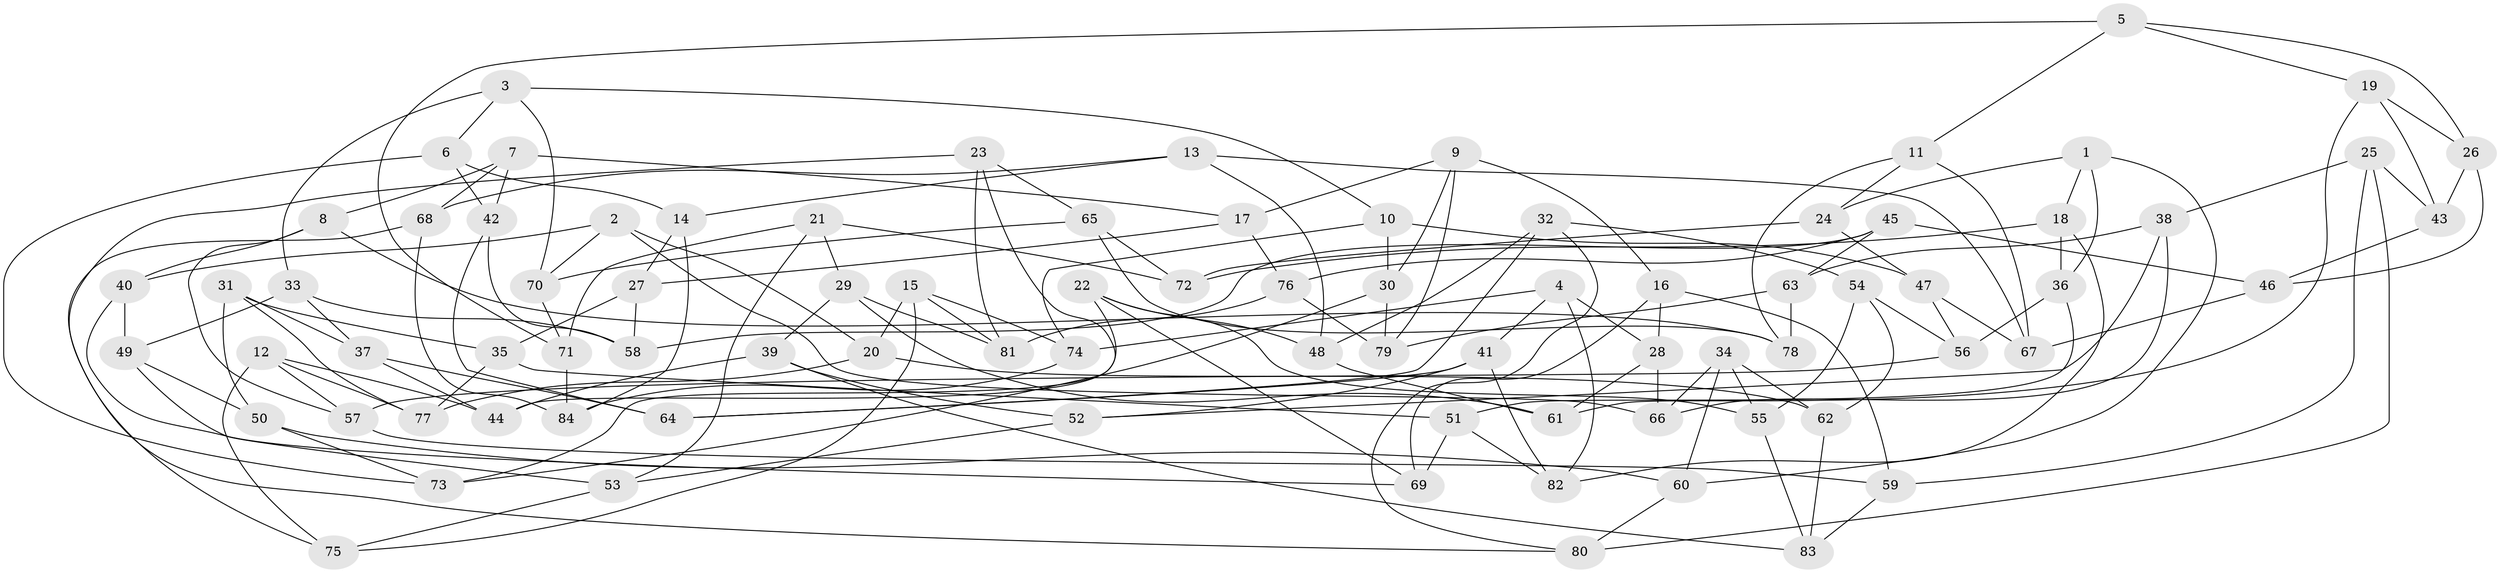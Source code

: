 // Generated by graph-tools (version 1.1) at 2025/50/03/09/25 03:50:50]
// undirected, 84 vertices, 168 edges
graph export_dot {
graph [start="1"]
  node [color=gray90,style=filled];
  1;
  2;
  3;
  4;
  5;
  6;
  7;
  8;
  9;
  10;
  11;
  12;
  13;
  14;
  15;
  16;
  17;
  18;
  19;
  20;
  21;
  22;
  23;
  24;
  25;
  26;
  27;
  28;
  29;
  30;
  31;
  32;
  33;
  34;
  35;
  36;
  37;
  38;
  39;
  40;
  41;
  42;
  43;
  44;
  45;
  46;
  47;
  48;
  49;
  50;
  51;
  52;
  53;
  54;
  55;
  56;
  57;
  58;
  59;
  60;
  61;
  62;
  63;
  64;
  65;
  66;
  67;
  68;
  69;
  70;
  71;
  72;
  73;
  74;
  75;
  76;
  77;
  78;
  79;
  80;
  81;
  82;
  83;
  84;
  1 -- 36;
  1 -- 60;
  1 -- 18;
  1 -- 24;
  2 -- 40;
  2 -- 20;
  2 -- 66;
  2 -- 70;
  3 -- 6;
  3 -- 33;
  3 -- 70;
  3 -- 10;
  4 -- 28;
  4 -- 41;
  4 -- 82;
  4 -- 74;
  5 -- 11;
  5 -- 26;
  5 -- 19;
  5 -- 71;
  6 -- 14;
  6 -- 73;
  6 -- 42;
  7 -- 42;
  7 -- 68;
  7 -- 17;
  7 -- 8;
  8 -- 78;
  8 -- 57;
  8 -- 40;
  9 -- 30;
  9 -- 17;
  9 -- 79;
  9 -- 16;
  10 -- 30;
  10 -- 74;
  10 -- 47;
  11 -- 67;
  11 -- 78;
  11 -- 24;
  12 -- 77;
  12 -- 57;
  12 -- 44;
  12 -- 75;
  13 -- 14;
  13 -- 48;
  13 -- 68;
  13 -- 67;
  14 -- 84;
  14 -- 27;
  15 -- 20;
  15 -- 81;
  15 -- 74;
  15 -- 75;
  16 -- 69;
  16 -- 59;
  16 -- 28;
  17 -- 76;
  17 -- 27;
  18 -- 72;
  18 -- 82;
  18 -- 36;
  19 -- 26;
  19 -- 61;
  19 -- 43;
  20 -- 77;
  20 -- 62;
  21 -- 71;
  21 -- 29;
  21 -- 72;
  21 -- 53;
  22 -- 69;
  22 -- 48;
  22 -- 44;
  22 -- 55;
  23 -- 73;
  23 -- 81;
  23 -- 80;
  23 -- 65;
  24 -- 47;
  24 -- 72;
  25 -- 80;
  25 -- 38;
  25 -- 43;
  25 -- 59;
  26 -- 43;
  26 -- 46;
  27 -- 35;
  27 -- 58;
  28 -- 61;
  28 -- 66;
  29 -- 39;
  29 -- 61;
  29 -- 81;
  30 -- 73;
  30 -- 79;
  31 -- 35;
  31 -- 37;
  31 -- 50;
  31 -- 77;
  32 -- 64;
  32 -- 54;
  32 -- 80;
  32 -- 48;
  33 -- 58;
  33 -- 37;
  33 -- 49;
  34 -- 55;
  34 -- 60;
  34 -- 62;
  34 -- 66;
  35 -- 51;
  35 -- 77;
  36 -- 56;
  36 -- 51;
  37 -- 64;
  37 -- 44;
  38 -- 52;
  38 -- 63;
  38 -- 66;
  39 -- 52;
  39 -- 83;
  39 -- 44;
  40 -- 49;
  40 -- 69;
  41 -- 64;
  41 -- 52;
  41 -- 82;
  42 -- 58;
  42 -- 64;
  43 -- 46;
  45 -- 58;
  45 -- 76;
  45 -- 63;
  45 -- 46;
  46 -- 67;
  47 -- 67;
  47 -- 56;
  48 -- 61;
  49 -- 50;
  49 -- 53;
  50 -- 73;
  50 -- 60;
  51 -- 82;
  51 -- 69;
  52 -- 53;
  53 -- 75;
  54 -- 62;
  54 -- 56;
  54 -- 55;
  55 -- 83;
  56 -- 57;
  57 -- 59;
  59 -- 83;
  60 -- 80;
  62 -- 83;
  63 -- 79;
  63 -- 78;
  65 -- 70;
  65 -- 72;
  65 -- 78;
  68 -- 75;
  68 -- 84;
  70 -- 71;
  71 -- 84;
  74 -- 84;
  76 -- 81;
  76 -- 79;
}

